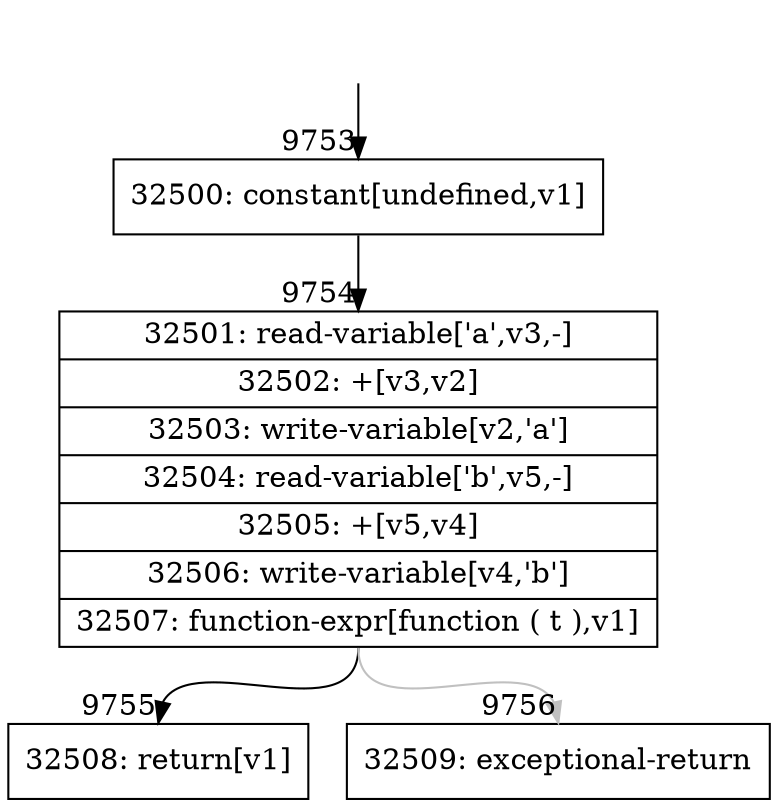 digraph {
rankdir="TD"
BB_entry891[shape=none,label=""];
BB_entry891 -> BB9753 [tailport=s, headport=n, headlabel="    9753"]
BB9753 [shape=record label="{32500: constant[undefined,v1]}" ] 
BB9753 -> BB9754 [tailport=s, headport=n, headlabel="      9754"]
BB9754 [shape=record label="{32501: read-variable['a',v3,-]|32502: +[v3,v2]|32503: write-variable[v2,'a']|32504: read-variable['b',v5,-]|32505: +[v5,v4]|32506: write-variable[v4,'b']|32507: function-expr[function ( t ),v1]}" ] 
BB9754 -> BB9755 [tailport=s, headport=n, headlabel="      9755"]
BB9754 -> BB9756 [tailport=s, headport=n, color=gray, headlabel="      9756"]
BB9755 [shape=record label="{32508: return[v1]}" ] 
BB9756 [shape=record label="{32509: exceptional-return}" ] 
//#$~ 5743
}
